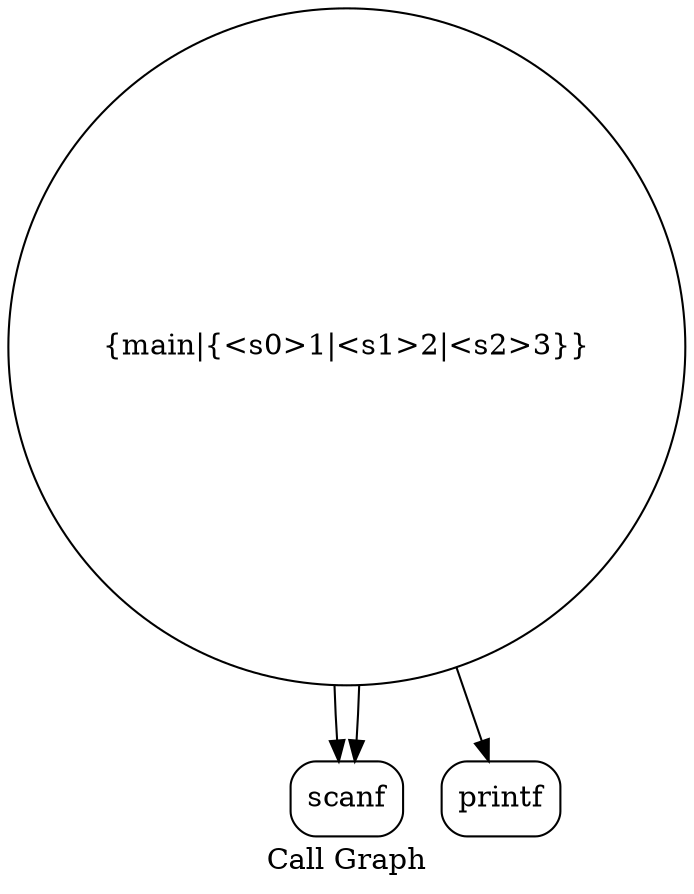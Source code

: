 digraph "Call Graph" {
	label="Call Graph";

	Node0x5589b1b52520 [shape=record,shape=circle,label="{main|{<s0>1|<s1>2|<s2>3}}"];
	Node0x5589b1b52520:s0 -> Node0x5589b1b529b0[color=black];
	Node0x5589b1b52520:s1 -> Node0x5589b1b529b0[color=black];
	Node0x5589b1b52520:s2 -> Node0x5589b1b52a30[color=black];
	Node0x5589b1b52a30 [shape=record,shape=Mrecord,label="{printf}"];
	Node0x5589b1b529b0 [shape=record,shape=Mrecord,label="{scanf}"];
}
